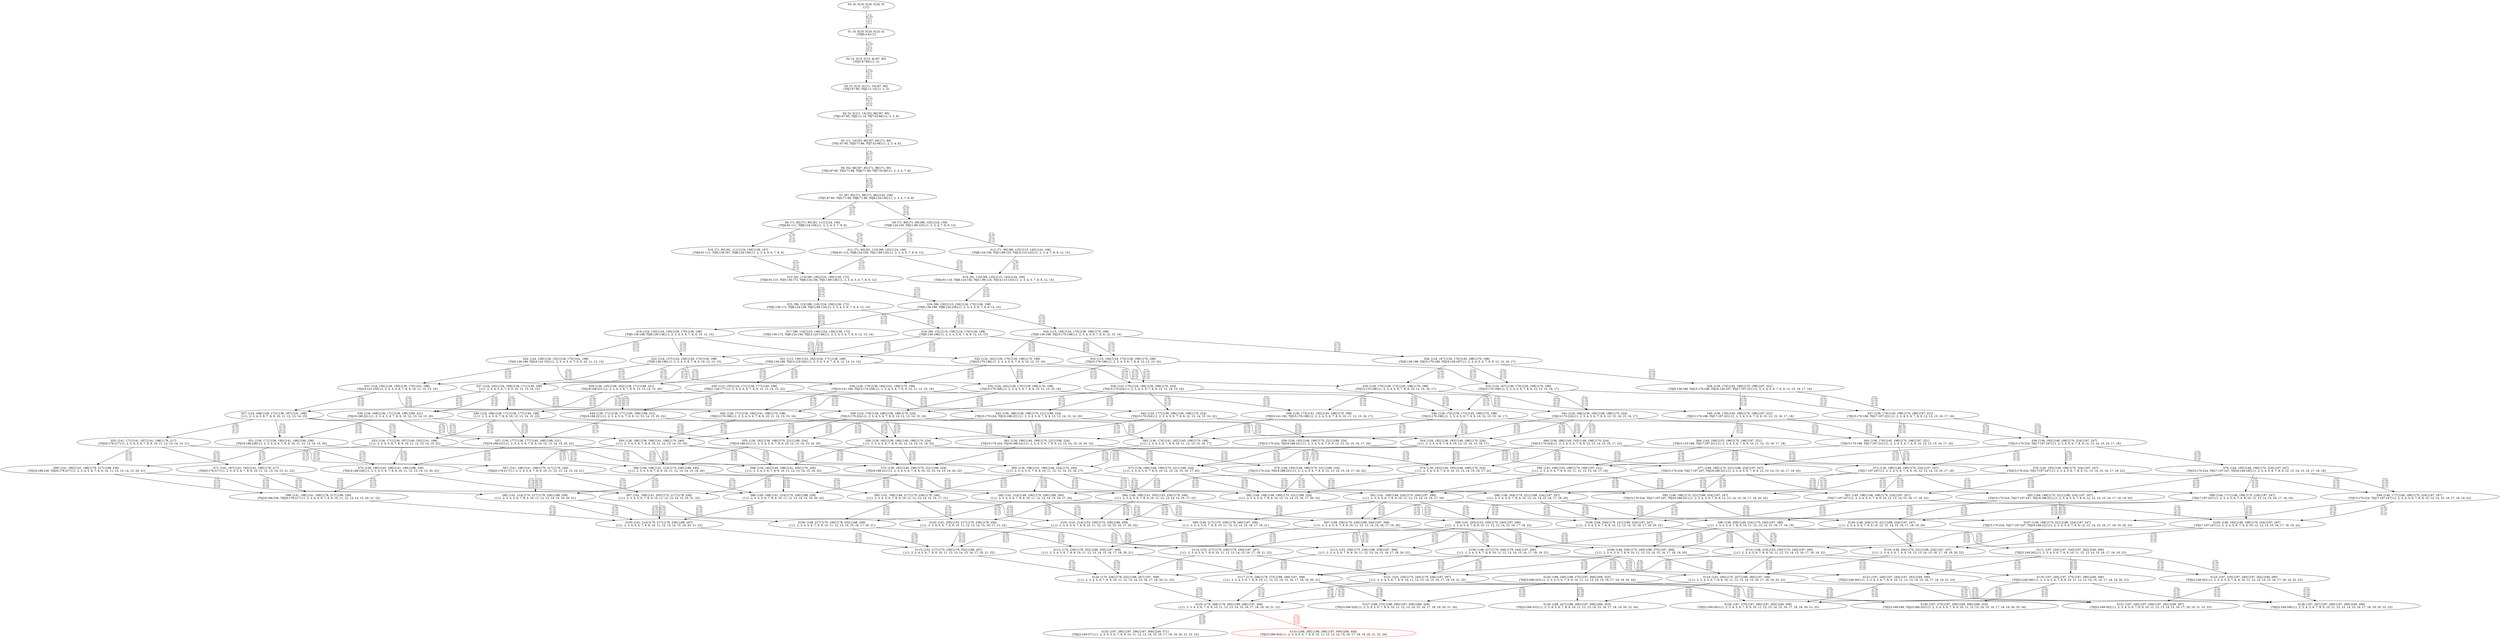 digraph {
	S0[label="S0: [0, 0] [0, 0] [0, 0] [0, 0] \n{}{}"];
	S1[label="S1: [0, 0] [0, 0] [0, 0] [3, 4] \n{T0J0:3-4}{1}"];
	S2[label="S2: [3, 3] [3, 3] [3, 4] [67, 85] \n{T0J1:67-85}{1, 2}"];
	S3[label="S3: [3, 3] [3, 4] [11, 14] [67, 85] \n{T0J1:67-85, T0J2:11-14}{1, 2, 3}"];
	S4[label="S4: [3, 4] [11, 14] [52, 66] [67, 85] \n{T0J1:67-85, T0J2:11-14, T0J7:52-66}{1, 2, 3, 8}"];
	S5[label="S5: [11, 14] [52, 66] [67, 85] [71, 89] \n{T0J1:67-85, T0J3:71-89, T0J7:52-66}{1, 2, 3, 4, 8}"];
	S6[label="S6: [52, 66] [67, 85] [71, 89] [71, 90] \n{T0J1:67-85, T0J3:71-89, T0J6:71-90, T0J7:52-66}{1, 2, 3, 4, 7, 8}"];
	S7[label="S7: [67, 85] [71, 89] [71, 90] [124, 156] \n{T0J1:67-85, T0J3:71-89, T0J6:71-90, T0J8:124-156}{1, 2, 3, 4, 7, 8, 9}"];
	S8[label="S8: [71, 85] [71, 90] [91, 111] [124, 156] \n{T0J4:91-111, T0J8:124-156}{1, 2, 3, 4, 5, 7, 8, 9}"];
	S9[label="S9: [71, 89] [71, 90] [99, 125] [124, 156] \n{T0J8:124-156, T0J11:99-125}{1, 2, 3, 4, 7, 8, 9, 12}"];
	S10[label="S10: [71, 90] [91, 111] [124, 156] [136, 167] \n{T0J4:91-111, T0J5:136-167, T0J8:124-156}{1, 2, 3, 4, 5, 6, 7, 8, 9}"];
	S11[label="S11: [71, 90] [91, 115] [99, 125] [124, 156] \n{T0J4:91-115, T0J8:124-156, T0J11:99-125}{1, 2, 3, 4, 5, 7, 8, 9, 12}"];
	S12[label="S12: [71, 90] [99, 125] [115, 143] [124, 156] \n{T0J8:124-156, T0J11:99-125, T0J14:115-143}{1, 2, 3, 4, 7, 8, 9, 12, 15}"];
	S13[label="S13: [91, 115] [99, 130] [124, 156] [136, 172] \n{T0J4:91-115, T0J5:136-172, T0J8:124-156, T0J11:99-130}{1, 2, 3, 4, 5, 6, 7, 8, 9, 12}"];
	S14[label="S14: [91, 116] [99, 125] [115, 143] [124, 156] \n{T0J4:91-116, T0J8:124-156, T0J11:99-125, T0J14:115-143}{1, 2, 3, 4, 5, 7, 8, 9, 12, 15}"];
	S15[label="S15: [99, 115] [99, 116] [124, 156] [136, 172] \n{T0J5:136-172, T0J8:124-156, T0J12:99-116}{1, 2, 3, 4, 5, 6, 7, 8, 9, 12, 13}"];
	S16[label="S16: [99, 130] [115, 156] [124, 170] [136, 198] \n{T0J5:136-198, T0J8:124-156}{1, 2, 3, 4, 5, 6, 7, 8, 9, 12, 15}"];
	S17[label="S17: [99, 116] [123, 146] [124, 156] [136, 172] \n{T0J5:136-172, T0J8:124-156, T0J13:123-146}{1, 2, 3, 4, 5, 6, 7, 8, 9, 12, 13, 14}"];
	S18[label="S18: [99, 131] [115, 156] [124, 170] [136, 198] \n{T0J5:136-198}{1, 2, 3, 4, 5, 6, 7, 8, 9, 12, 13, 15}"];
	S19[label="S19: [124, 130] [124, 136] [128, 170] [136, 198] \n{T0J5:136-198, T0J9:128-136}{1, 2, 3, 4, 5, 6, 7, 8, 9, 10, 12, 15}"];
	S20[label="S20: [115, 156] [124, 170] [136, 198] [170, 198] \n{T0J5:136-198, T0J15:170-198}{1, 2, 3, 4, 5, 6, 7, 8, 9, 12, 15, 16}"];
	S21[label="S21: [115, 156] [123, 162] [124, 171] [136, 198] \n{T0J5:136-198, T0J13:123-162}{1, 2, 3, 4, 5, 6, 7, 8, 9, 12, 13, 14, 15}"];
	S22[label="S22: [124, 137] [124, 156] [128, 170] [136, 198] \n{T0J5:136-198}{1, 2, 3, 4, 5, 6, 7, 8, 9, 10, 12, 13, 15}"];
	S23[label="S23: [115, 156] [124, 170] [136, 198] [170, 198] \n{T0J15:170-198}{1, 2, 3, 4, 5, 6, 7, 8, 9, 12, 13, 15, 16}"];
	S24[label="S24: [124, 136] [128, 152] [136, 170] [141, 198] \n{T0J5:136-198, T0J10:141-152}{1, 2, 3, 4, 5, 6, 7, 8, 9, 10, 11, 12, 15}"];
	S25[label="S25: [124, 162] [128, 170] [136, 198] [170, 198] \n{T0J15:170-198}{1, 2, 3, 4, 5, 6, 7, 8, 9, 10, 12, 15, 16}"];
	S26[label="S26: [124, 167] [136, 170] [145, 198] [170, 198] \n{T0J5:136-198, T0J15:170-198, T0J16:145-167}{1, 2, 3, 4, 5, 6, 7, 8, 9, 12, 15, 16, 17}"];
	S27[label="S27: [124, 162] [124, 168] [128, 171] [136, 198] \n{}{1, 2, 3, 4, 5, 6, 7, 8, 9, 10, 12, 13, 14, 15}"];
	S28[label="S28: [123, 170] [124, 186] [136, 198] [170, 224] \n{T0J15:170-224}{1, 2, 3, 4, 5, 6, 7, 8, 9, 12, 13, 14, 15, 16}"];
	S29[label="S29: [136, 155] [136, 162] [136, 171] [188, 221] \n{T0J19:188-221}{1, 2, 3, 4, 5, 6, 7, 8, 9, 12, 13, 14, 15, 20}"];
	S30[label="S30: [123, 155] [124, 171] [136, 177] [140, 198] \n{T0J21:140-177}{1, 2, 3, 4, 5, 6, 7, 8, 9, 12, 13, 14, 15, 22}"];
	S31[label="S31: [124, 156] [128, 159] [136, 170] [141, 198] \n{T0J10:141-159}{1, 2, 3, 4, 5, 6, 7, 8, 9, 10, 11, 12, 13, 15}"];
	S32[label="S32: [124, 162] [128, 170] [136, 198] [170, 198] \n{T0J15:170-198}{1, 2, 3, 4, 5, 6, 7, 8, 9, 10, 12, 13, 15, 16}"];
	S33[label="S33: [124, 167] [136, 170] [145, 198] [170, 198] \n{T0J15:170-198}{1, 2, 3, 4, 5, 6, 7, 8, 9, 12, 13, 15, 16, 17}"];
	S34[label="S34: [128, 170] [136, 184] [141, 198] [170, 198] \n{T0J10:141-184, T0J15:170-198}{1, 2, 3, 4, 5, 6, 7, 8, 9, 10, 11, 12, 15, 16}"];
	S35[label="S35: [128, 170] [136, 173] [145, 198] [170, 198] \n{T0J15:170-198}{1, 2, 3, 4, 5, 6, 7, 8, 9, 10, 12, 15, 16, 17}"];
	S36[label="S36: [136, 170] [145, 198] [170, 198] [197, 221] \n{T0J5:136-198, T0J15:170-198, T0J16:145-167, T0J17:197-221}{1, 2, 3, 4, 5, 6, 7, 8, 9, 12, 15, 16, 17, 18}"];
	S37[label="S37: [124, 168] [128, 171] [136, 187] [141, 198] \n{}{1, 2, 3, 4, 5, 6, 7, 8, 9, 10, 11, 12, 13, 14, 15}"];
	S38[label="S38: [124, 176] [128, 186] [136, 198] [170, 224] \n{T0J15:170-224}{1, 2, 3, 4, 5, 6, 7, 8, 9, 10, 12, 13, 14, 15, 16}"];
	S39[label="S39: [136, 168] [136, 171] [136, 198] [188, 221] \n{T0J19:188-221}{1, 2, 3, 4, 5, 6, 7, 8, 9, 10, 12, 13, 14, 15, 20}"];
	S40[label="S40: [124, 168] [128, 171] [136, 177] [140, 198] \n{}{1, 2, 3, 4, 5, 6, 7, 8, 9, 10, 12, 13, 14, 15, 22}"];
	S41[label="S41: [124, 186] [136, 193] [148, 198] [170, 224] \n{T0J15:170-224}{1, 2, 3, 4, 5, 6, 7, 8, 9, 12, 13, 14, 15, 16, 17}"];
	S42[label="S42: [136, 186] [136, 198] [170, 221] [188, 224] \n{T0J15:170-224, T0J19:188-221}{1, 2, 3, 4, 5, 6, 7, 8, 9, 12, 13, 14, 15, 16, 20}"];
	S43[label="S43: [124, 177] [136, 186] [140, 198] [170, 224] \n{T0J15:170-224}{1, 2, 3, 4, 5, 6, 7, 8, 9, 12, 13, 14, 15, 16, 22}"];
	S44[label="S44: [136, 171] [136, 177] [140, 198] [188, 221] \n{T0J19:188-221}{1, 2, 3, 4, 5, 6, 7, 8, 9, 12, 13, 14, 15, 20, 22}"];
	S45[label="S45: [128, 171] [136, 184] [141, 198] [170, 198] \n{T0J15:170-198}{1, 2, 3, 4, 5, 6, 7, 8, 9, 10, 11, 12, 13, 15, 16}"];
	S46[label="S46: [128, 170] [136, 173] [145, 198] [170, 198] \n{T0J15:170-198}{1, 2, 3, 4, 5, 6, 7, 8, 9, 10, 12, 13, 15, 16, 17}"];
	S47[label="S47: [136, 170] [145, 198] [170, 198] [197, 221] \n{T0J15:170-198, T0J17:197-221}{1, 2, 3, 4, 5, 6, 7, 8, 9, 12, 13, 15, 16, 17, 18}"];
	S48[label="S48: [136, 173] [141, 192] [145, 198] [170, 198] \n{T0J10:141-192, T0J15:170-198}{1, 2, 3, 4, 5, 6, 7, 8, 9, 10, 11, 12, 15, 16, 17}"];
	S49[label="S49: [136, 176] [145, 198] [170, 198] [197, 221] \n{T0J15:170-198, T0J17:197-221}{1, 2, 3, 4, 5, 6, 7, 8, 9, 10, 12, 15, 16, 17, 18}"];
	S50[label="S50: [128, 186] [136, 198] [141, 198] [170, 240] \n{}{1, 2, 3, 4, 5, 6, 7, 8, 9, 10, 11, 12, 13, 14, 15, 16}"];
	S51[label="S51: [136, 171] [136, 190] [141, 198] [188, 236] \n{T0J19:188-236}{1, 2, 3, 4, 5, 6, 7, 8, 9, 10, 11, 12, 13, 14, 15, 20}"];
	S52[label="S52: [141, 171] [141, 187] [141, 198] [178, 217] \n{T0J20:178-217}{1, 2, 3, 4, 5, 6, 7, 8, 9, 10, 11, 12, 13, 14, 15, 21}"];
	S53[label="S53: [128, 171] [136, 187] [140, 192] [141, 198] \n{}{1, 2, 3, 4, 5, 6, 7, 8, 9, 10, 11, 12, 13, 14, 15, 22}"];
	S54[label="S54: [128, 192] [136, 193] [148, 198] [170, 224] \n{}{1, 2, 3, 4, 5, 6, 7, 8, 9, 10, 12, 13, 14, 15, 16, 17}"];
	S55[label="S55: [136, 192] [136, 198] [170, 221] [188, 224] \n{T0J19:188-221}{1, 2, 3, 4, 5, 6, 7, 8, 9, 10, 12, 13, 14, 15, 16, 20}"];
	S56[label="S56: [128, 183] [136, 186] [140, 198] [170, 224] \n{}{1, 2, 3, 4, 5, 6, 7, 8, 9, 10, 12, 13, 14, 15, 16, 22}"];
	S57[label="S57: [136, 177] [136, 177] [140, 198] [188, 221] \n{T0J19:188-221}{1, 2, 3, 4, 5, 6, 7, 8, 9, 10, 12, 13, 14, 15, 20, 22}"];
	S58[label="S58: [136, 193] [148, 198] [170, 224] [197, 247] \n{T0J15:170-224, T0J17:197-247}{1, 2, 3, 4, 5, 6, 7, 8, 9, 12, 13, 14, 15, 16, 17, 18}"];
	S59[label="S59: [136, 193] [148, 198] [170, 221] [188, 224] \n{T0J15:170-224, T0J19:188-221}{1, 2, 3, 4, 5, 6, 7, 8, 9, 12, 13, 14, 15, 16, 17, 20}"];
	S60[label="S60: [136, 186] [140, 193] [148, 198] [170, 224] \n{T0J15:170-224}{1, 2, 3, 4, 5, 6, 7, 8, 9, 12, 13, 14, 15, 16, 17, 22}"];
	S61[label="S61: [136, 186] [140, 198] [170, 221] [188, 224] \n{T0J15:170-224, T0J19:188-221}{1, 2, 3, 4, 5, 6, 7, 8, 9, 12, 13, 14, 15, 16, 20, 22}"];
	S62[label="S62: [136, 174] [141, 192] [145, 198] [170, 198] \n{}{1, 2, 3, 4, 5, 6, 7, 8, 9, 10, 11, 12, 13, 15, 16, 17}"];
	S63[label="S63: [136, 176] [145, 198] [170, 198] [197, 221] \n{T0J15:170-198, T0J17:197-221}{1, 2, 3, 4, 5, 6, 7, 8, 9, 10, 12, 13, 15, 16, 17, 18}"];
	S64[label="S64: [145, 198] [153, 198] [170, 198] [197, 221] \n{T0J10:153-198, T0J17:197-221}{1, 2, 3, 4, 5, 6, 7, 8, 9, 10, 11, 12, 15, 16, 17, 18}"];
	S65[label="S65: [136, 198] [141, 198] [148, 224] [170, 240] \n{}{1, 2, 3, 4, 5, 6, 7, 8, 9, 10, 11, 12, 13, 14, 15, 16, 17}"];
	S66[label="S66: [136, 198] [141, 214] [170, 236] [188, 240] \n{}{1, 2, 3, 4, 5, 6, 7, 8, 9, 10, 11, 12, 13, 14, 15, 16, 20}"];
	S67[label="S67: [141, 198] [141, 198] [170, 217] [178, 240] \n{T0J20:178-217}{1, 2, 3, 4, 5, 6, 7, 8, 9, 10, 11, 12, 13, 14, 15, 16, 21}"];
	S68[label="S68: [136, 192] [140, 198] [141, 205] [170, 240] \n{}{1, 2, 3, 4, 5, 6, 7, 8, 9, 10, 11, 12, 13, 14, 15, 16, 22}"];
	S69[label="S69: [141, 190] [141, 198] [178, 217] [188, 236] \n{T0J19:188-236, T0J20:178-217}{1, 2, 3, 4, 5, 6, 7, 8, 9, 10, 11, 12, 13, 14, 15, 20, 21}"];
	S70[label="S70: [136, 190] [140, 198] [141, 199] [188, 236] \n{T0J19:188-236}{1, 2, 3, 4, 5, 6, 7, 8, 9, 10, 11, 12, 13, 14, 15, 20, 22}"];
	S71[label="S71: [141, 187] [141, 192] [141, 198] [178, 217] \n{T0J20:178-217}{1, 2, 3, 4, 5, 6, 7, 8, 9, 10, 11, 12, 13, 14, 15, 21, 22}"];
	S72[label="S72: [136, 198] [148, 199] [170, 224] [197, 247] \n{T0J17:197-247}{1, 2, 3, 4, 5, 6, 7, 8, 9, 10, 12, 13, 14, 15, 16, 17, 18}"];
	S73[label="S73: [136, 198] [148, 199] [170, 221] [188, 224] \n{}{1, 2, 3, 4, 5, 6, 7, 8, 9, 10, 12, 13, 14, 15, 16, 17, 20}"];
	S74[label="S74: [136, 192] [140, 193] [148, 198] [170, 224] \n{}{1, 2, 3, 4, 5, 6, 7, 8, 9, 10, 12, 13, 14, 15, 16, 17, 22}"];
	S75[label="S75: [136, 192] [140, 198] [170, 221] [188, 224] \n{T0J19:188-221}{1, 2, 3, 4, 5, 6, 7, 8, 9, 10, 12, 13, 14, 15, 16, 20, 22}"];
	S76[label="S76: [144, 165] [148, 198] [170, 224] [197, 247] \n{T0J15:170-224, T0J17:197-247, T0J18:144-165}{1, 2, 3, 4, 5, 6, 7, 8, 9, 12, 13, 14, 15, 16, 17, 18, 19}"];
	S77[label="S77: [148, 198] [170, 221] [188, 224] [197, 247] \n{T0J15:170-224, T0J17:197-247, T0J19:188-221}{1, 2, 3, 4, 5, 6, 7, 8, 9, 12, 13, 14, 15, 16, 17, 18, 20}"];
	S78[label="S78: [140, 193] [148, 198] [170, 224] [197, 247] \n{T0J15:170-224, T0J17:197-247}{1, 2, 3, 4, 5, 6, 7, 8, 9, 12, 13, 14, 15, 16, 17, 18, 22}"];
	S79[label="S79: [140, 193] [148, 198] [170, 221] [188, 224] \n{T0J15:170-224, T0J19:188-221}{1, 2, 3, 4, 5, 6, 7, 8, 9, 12, 13, 14, 15, 16, 17, 20, 22}"];
	S80[label="S80: [145, 198] [153, 198] [170, 199] [197, 221] \n{}{1, 2, 3, 4, 5, 6, 7, 8, 9, 10, 11, 12, 13, 15, 16, 17, 18}"];
	S81[label="S81: [141, 199] [148, 224] [170, 240] [197, 290] \n{}{1, 2, 3, 4, 5, 6, 7, 8, 9, 10, 11, 12, 13, 14, 15, 16, 17, 18}"];
	S82[label="S82: [141, 214] [148, 236] [170, 236] [188, 240] \n{}{1, 2, 3, 4, 5, 6, 7, 8, 9, 10, 11, 12, 13, 14, 15, 16, 17, 20}"];
	S83[label="S83: [141, 198] [148, 217] [170, 236] [178, 240] \n{}{1, 2, 3, 4, 5, 6, 7, 8, 9, 10, 11, 12, 13, 14, 15, 16, 17, 21}"];
	S84[label="S84: [140, 198] [141, 205] [153, 230] [170, 240] \n{}{1, 2, 3, 4, 5, 6, 7, 8, 9, 10, 11, 12, 13, 14, 15, 16, 17, 22}"];
	S85[label="S85: [141, 214] [170, 217] [178, 236] [188, 259] \n{}{1, 2, 3, 4, 5, 6, 7, 8, 9, 10, 11, 12, 13, 14, 15, 16, 20, 21}"];
	S86[label="S86: [140, 198] [141, 214] [170, 236] [188, 259] \n{}{1, 2, 3, 4, 5, 6, 7, 8, 9, 10, 11, 12, 13, 14, 15, 16, 20, 22}"];
	S87[label="S87: [141, 198] [141, 205] [170, 217] [178, 256] \n{}{1, 2, 3, 4, 5, 6, 7, 8, 9, 10, 11, 12, 13, 14, 15, 16, 21, 22}"];
	S88[label="S88: [141, 198] [141, 199] [178, 217] [188, 236] \n{T0J19:188-236, T0J20:178-217}{1, 2, 3, 4, 5, 6, 7, 8, 9, 10, 11, 12, 13, 14, 15, 20, 21, 22}"];
	S89[label="S89: [144, 171] [148, 199] [170, 224] [197, 247] \n{T0J17:197-247}{1, 2, 3, 4, 5, 6, 7, 8, 9, 10, 12, 13, 14, 15, 16, 17, 18, 19}"];
	S90[label="S90: [148, 204] [170, 221] [188, 224] [197, 247] \n{}{1, 2, 3, 4, 5, 6, 7, 8, 9, 10, 12, 13, 14, 15, 16, 17, 18, 20}"];
	S91[label="S91: [140, 198] [148, 199] [170, 224] [197, 247] \n{T0J17:197-247}{1, 2, 3, 4, 5, 6, 7, 8, 9, 10, 12, 13, 14, 15, 16, 17, 18, 22}"];
	S92[label="S92: [140, 198] [148, 199] [170, 221] [188, 224] \n{}{1, 2, 3, 4, 5, 6, 7, 8, 9, 10, 12, 13, 14, 15, 16, 17, 20, 22}"];
	S93[label="S93: [148, 198] [170, 221] [188, 224] [197, 247] \n{T0J15:170-224, T0J17:197-247, T0J19:188-221}{1, 2, 3, 4, 5, 6, 7, 8, 9, 12, 13, 14, 15, 16, 17, 18, 19, 20}"];
	S94[label="S94: [148, 177] [148, 198] [170, 224] [197, 247] \n{T0J15:170-224, T0J17:197-247}{1, 2, 3, 4, 5, 6, 7, 8, 9, 12, 13, 14, 15, 16, 17, 18, 19, 22}"];
	S95[label="S95: [148, 198] [170, 221] [188, 224] [197, 247] \n{T0J15:170-224, T0J17:197-247, T0J19:188-221}{1, 2, 3, 4, 5, 6, 7, 8, 9, 12, 13, 14, 15, 16, 17, 18, 20, 22}"];
	S96[label="S96: [148, 209] [149, 224] [170, 240] [197, 290] \n{}{1, 2, 3, 4, 5, 6, 7, 8, 9, 10, 11, 12, 13, 14, 15, 16, 17, 18, 19}"];
	S97[label="S97: [148, 236] [170, 236] [188, 240] [197, 306] \n{}{1, 2, 3, 4, 5, 6, 7, 8, 9, 10, 11, 12, 13, 14, 15, 16, 17, 18, 20}"];
	S98[label="S98: [148, 217] [170, 236] [178, 240] [197, 290] \n{}{1, 2, 3, 4, 5, 6, 7, 8, 9, 10, 11, 12, 13, 14, 15, 16, 17, 18, 21}"];
	S99[label="S99: [141, 205] [153, 230] [170, 240] [197, 290] \n{}{1, 2, 3, 4, 5, 6, 7, 8, 9, 10, 11, 12, 13, 14, 15, 16, 17, 18, 22}"];
	S100[label="S100: [148, 217] [170, 236] [178, 252] [188, 259] \n{}{1, 2, 3, 4, 5, 6, 7, 8, 9, 10, 11, 12, 13, 14, 15, 16, 17, 20, 21}"];
	S101[label="S101: [141, 214] [153, 236] [170, 236] [188, 259] \n{}{1, 2, 3, 4, 5, 6, 7, 8, 9, 10, 11, 12, 13, 14, 15, 16, 17, 20, 22}"];
	S102[label="S102: [141, 205] [153, 217] [170, 236] [178, 256] \n{}{1, 2, 3, 4, 5, 6, 7, 8, 9, 10, 11, 12, 13, 14, 15, 16, 17, 21, 22}"];
	S103[label="S103: [141, 214] [170, 217] [178, 236] [188, 267] \n{}{1, 2, 3, 4, 5, 6, 7, 8, 9, 10, 11, 12, 13, 14, 15, 16, 20, 21, 22}"];
	S104[label="S104: [148, 204] [170, 221] [188, 224] [197, 247] \n{}{1, 2, 3, 4, 5, 6, 7, 8, 9, 10, 12, 13, 14, 15, 16, 17, 18, 19, 20}"];
	S105[label="S105: [148, 183] [148, 199] [170, 224] [197, 247] \n{T0J17:197-247}{1, 2, 3, 4, 5, 6, 7, 8, 9, 10, 12, 13, 14, 15, 16, 17, 18, 19, 22}"];
	S106[label="S106: [148, 204] [170, 221] [188, 224] [197, 247] \n{}{1, 2, 3, 4, 5, 6, 7, 8, 9, 10, 12, 13, 14, 15, 16, 17, 18, 20, 22}"];
	S107[label="S107: [148, 198] [170, 221] [188, 224] [197, 247] \n{T0J15:170-224, T0J17:197-247, T0J19:188-221}{1, 2, 3, 4, 5, 6, 7, 8, 9, 12, 13, 14, 15, 16, 17, 18, 19, 20, 22}"];
	S108[label="S108: [149, 236] [170, 240] [188, 275] [197, 306] \n{}{1, 2, 3, 4, 5, 6, 7, 8, 9, 10, 11, 12, 13, 14, 15, 16, 17, 18, 19, 20}"];
	S109[label="S109: [149, 227] [170, 240] [178, 244] [197, 290] \n{}{1, 2, 3, 4, 5, 6, 7, 8, 9, 10, 11, 12, 13, 14, 15, 16, 17, 18, 19, 21}"];
	S110[label="S110: [148, 219] [153, 230] [170, 240] [197, 290] \n{}{1, 2, 3, 4, 5, 6, 7, 8, 9, 10, 11, 12, 13, 14, 15, 16, 17, 18, 19, 22}"];
	S111[label="S111: [197, 224] [197, 240] [197, 262] [249, 290] \n{T0J22:249-262}{1, 2, 3, 4, 5, 6, 7, 8, 9, 10, 11, 12, 13, 14, 15, 16, 17, 18, 19, 23}"];
	S112[label="S112: [170, 236] [178, 252] [188, 259] [197, 309] \n{}{1, 2, 3, 4, 5, 6, 7, 8, 9, 10, 11, 12, 13, 14, 15, 16, 17, 18, 20, 21}"];
	S113[label="S113: [153, 236] [170, 236] [188, 259] [197, 306] \n{}{1, 2, 3, 4, 5, 6, 7, 8, 9, 10, 11, 12, 13, 14, 15, 16, 17, 18, 20, 22}"];
	S114[label="S114: [153, 217] [170, 236] [178, 256] [197, 297] \n{}{1, 2, 3, 4, 5, 6, 7, 8, 9, 10, 11, 12, 13, 14, 15, 16, 17, 18, 21, 22}"];
	S115[label="S115: [153, 217] [170, 236] [178, 252] [188, 267] \n{}{1, 2, 3, 4, 5, 6, 7, 8, 9, 10, 11, 12, 13, 14, 15, 16, 17, 20, 21, 22}"];
	S116[label="S116: [148, 204] [170, 221] [188, 224] [197, 247] \n{}{1, 2, 3, 4, 5, 6, 7, 8, 9, 10, 12, 13, 14, 15, 16, 17, 18, 19, 20, 22}"];
	S117[label="S117: [170, 246] [178, 275] [188, 290] [197, 309] \n{}{1, 2, 3, 4, 5, 6, 7, 8, 9, 10, 11, 12, 13, 14, 15, 16, 17, 18, 19, 20, 21}"];
	S118[label="S118: [153, 240] [170, 247] [188, 285] [197, 306] \n{}{1, 2, 3, 4, 5, 6, 7, 8, 9, 10, 11, 12, 13, 14, 15, 16, 17, 18, 19, 20, 22}"];
	S119[label="S119: [197, 240] [197, 275] [197, 290] [249, 306] \n{T0J22:249-290}{1, 2, 3, 4, 5, 6, 7, 8, 9, 10, 11, 12, 13, 14, 15, 16, 17, 18, 19, 20, 23}"];
	S120[label="S120: [188, 240] [188, 275] [197, 306] [266, 323] \n{T0J23:266-323}{1, 2, 3, 4, 5, 6, 7, 8, 9, 10, 11, 12, 13, 14, 15, 16, 17, 18, 19, 20, 24}"];
	S121[label="S121: [153, 230] [170, 240] [178, 256] [197, 297] \n{}{1, 2, 3, 4, 5, 6, 7, 8, 9, 10, 11, 12, 13, 14, 15, 16, 17, 18, 19, 21, 22}"];
	S122[label="S122: [197, 240] [197, 244] [197, 262] [249, 290] \n{T0J22:249-262}{1, 2, 3, 4, 5, 6, 7, 8, 9, 10, 11, 12, 13, 14, 15, 16, 17, 18, 19, 21, 23}"];
	S123[label="S123: [197, 230] [197, 240] [197, 262] [249, 290] \n{T0J22:249-262}{1, 2, 3, 4, 5, 6, 7, 8, 9, 10, 11, 12, 13, 14, 15, 16, 17, 18, 19, 22, 23}"];
	S124[label="S124: [170, 236] [178, 252] [188, 267] [197, 309] \n{}{1, 2, 3, 4, 5, 6, 7, 8, 9, 10, 11, 12, 13, 14, 15, 16, 17, 18, 20, 21, 22}"];
	S125[label="S125: [170, 268] [178, 285] [188, 296] [197, 309] \n{}{1, 2, 3, 4, 5, 6, 7, 8, 9, 10, 11, 12, 13, 14, 15, 16, 17, 18, 19, 20, 21, 22}"];
	S126[label="S126: [197, 275] [197, 290] [197, 293] [249, 309] \n{T0J22:249-293}{1, 2, 3, 4, 5, 6, 7, 8, 9, 10, 11, 12, 13, 14, 15, 16, 17, 18, 19, 20, 21, 23}"];
	S127[label="S127: [188, 275] [188, 290] [197, 309] [266, 326] \n{T0J23:266-326}{1, 2, 3, 4, 5, 6, 7, 8, 9, 10, 11, 12, 13, 14, 15, 16, 17, 18, 19, 20, 21, 24}"];
	S128[label="S128: [197, 247] [197, 285] [197, 290] [249, 306] \n{T0J22:249-290}{1, 2, 3, 4, 5, 6, 7, 8, 9, 10, 11, 12, 13, 14, 15, 16, 17, 18, 19, 20, 22, 23}"];
	S129[label="S129: [188, 247] [188, 285] [197, 306] [266, 323] \n{T0J23:266-323}{1, 2, 3, 4, 5, 6, 7, 8, 9, 10, 11, 12, 13, 14, 15, 16, 17, 18, 19, 20, 22, 24}"];
	S130[label="S130: [197, 275] [197, 290] [249, 306] [266, 323] \n{T0J22:249-290, T0J23:266-323}{1, 2, 3, 4, 5, 6, 7, 8, 9, 10, 11, 12, 13, 14, 15, 16, 17, 18, 19, 20, 23, 24}"];
	S131[label="S131: [197, 240] [197, 256] [197, 262] [249, 297] \n{T0J22:249-262}{1, 2, 3, 4, 5, 6, 7, 8, 9, 10, 11, 12, 13, 14, 15, 16, 17, 18, 19, 21, 22, 23}"];
	S132[label="S132: [197, 285] [197, 296] [197, 309] [249, 371] \n{T0J22:249-371}{1, 2, 3, 4, 5, 6, 7, 8, 9, 10, 11, 12, 13, 14, 15, 16, 17, 18, 19, 20, 21, 22, 23}"];
	S133[label="S133: [188, 285] [188, 296] [197, 309] [266, 404] \n{T0J23:266-404}{1, 2, 3, 4, 5, 6, 7, 8, 9, 10, 11, 12, 13, 14, 15, 16, 17, 18, 19, 20, 21, 22, 24}"];
	S0 -> S1[label="T0 J0\nDL=400\nES=0\nLS=0\nEF=3\nLF=4",fontsize=8];
	S1 -> S2[label="T0 J1\nDL=400\nES=3\nLS=4\nEF=67\nLF=85",fontsize=8];
	S2 -> S3[label="T0 J2\nDL=400\nES=3\nLS=4\nEF=11\nLF=14",fontsize=8];
	S3 -> S4[label="T0 J7\nDL=400\nES=3\nLS=4\nEF=52\nLF=66",fontsize=8];
	S4 -> S5[label="T0 J3\nDL=400\nES=11\nLS=14\nEF=71\nLF=89",fontsize=8];
	S5 -> S6[label="T0 J6\nDL=400\nES=11\nLS=14\nEF=71\nLF=90",fontsize=8];
	S6 -> S7[label="T0 J8\nDL=400\nES=52\nLS=66\nEF=124\nLF=156",fontsize=8];
	S7 -> S8[label="T0 J4\nDL=400\nES=71\nLS=85\nEF=91\nLF=111",fontsize=8];
	S7 -> S9[label="T0 J11\nDL=400\nES=67\nLS=85\nEF=99\nLF=125",fontsize=8];
	S8 -> S10[label="T0 J5\nDL=400\nES=71\nLS=85\nEF=136\nLF=167",fontsize=8];
	S8 -> S11[label="T0 J11\nDL=400\nES=71\nLS=85\nEF=103\nLF=125",fontsize=8];
	S9 -> S11[label="T0 J4\nDL=400\nES=71\nLS=89\nEF=91\nLF=115",fontsize=8];
	S9 -> S12[label="T0 J14\nDL=400\nES=71\nLS=88\nEF=115\nLF=143",fontsize=8];
	S10 -> S13[label="T0 J11\nDL=400\nES=71\nLS=90\nEF=103\nLF=130",fontsize=8];
	S11 -> S13[label="T0 J5\nDL=400\nES=71\nLS=90\nEF=136\nLF=172",fontsize=8];
	S11 -> S14[label="T0 J14\nDL=400\nES=71\nLS=88\nEF=115\nLF=143",fontsize=8];
	S12 -> S14[label="T0 J4\nDL=400\nES=71\nLS=90\nEF=91\nLF=116",fontsize=8];
	S13 -> S15[label="T0 J12\nDL=400\nES=99\nLS=115\nEF=99\nLF=116",fontsize=8];
	S13 -> S16[label="T0 J14\nDL=400\nES=91\nLS=115\nEF=135\nLF=170",fontsize=8];
	S14 -> S16[label="T0 J5\nDL=400\nES=91\nLS=116\nEF=156\nLF=198",fontsize=8];
	S15 -> S17[label="T0 J13\nDL=400\nES=99\nLS=115\nEF=123\nLF=146",fontsize=8];
	S15 -> S18[label="T0 J14\nDL=400\nES=99\nLS=115\nEF=143\nLF=170",fontsize=8];
	S16 -> S19[label="T0 J9\nDL=400\nES=124\nLS=130\nEF=128\nLF=136",fontsize=8];
	S16 -> S18[label="T0 J12\nDL=400\nES=99\nLS=130\nEF=99\nLF=131",fontsize=8];
	S16 -> S20[label="T0 J15\nDL=400\nES=115\nLS=129\nEF=170\nLF=198",fontsize=8];
	S17 -> S21[label="T0 J14\nDL=400\nES=99\nLS=116\nEF=143\nLF=171",fontsize=8];
	S18 -> S22[label="T0 J9\nDL=400\nES=124\nLS=131\nEF=128\nLF=137",fontsize=8];
	S18 -> S21[label="T0 J13\nDL=400\nES=99\nLS=131\nEF=123\nLF=162",fontsize=8];
	S18 -> S23[label="T0 J15\nDL=400\nES=115\nLS=129\nEF=170\nLF=198",fontsize=8];
	S19 -> S24[label="T0 J10\nDL=400\nES=124\nLS=130\nEF=141\nLF=152",fontsize=8];
	S19 -> S22[label="T0 J12\nDL=400\nES=124\nLS=130\nEF=124\nLF=131",fontsize=8];
	S19 -> S25[label="T0 J15\nDL=400\nES=124\nLS=129\nEF=179\nLF=198",fontsize=8];
	S20 -> S25[label="T0 J9\nDL=400\nES=124\nLS=156\nEF=128\nLF=162",fontsize=8];
	S20 -> S23[label="T0 J12\nDL=400\nES=115\nLS=155\nEF=115\nLF=156",fontsize=8];
	S20 -> S26[label="T0 J16\nDL=400\nES=115\nLS=129\nEF=145\nLF=167",fontsize=8];
	S21 -> S27[label="T0 J9\nDL=400\nES=124\nLS=156\nEF=128\nLF=162",fontsize=8];
	S21 -> S28[label="T0 J15\nDL=400\nES=115\nLS=155\nEF=170\nLF=224",fontsize=8];
	S21 -> S29[label="T0 J19\nDL=400\nES=136\nLS=155\nEF=188\nLF=221",fontsize=8];
	S21 -> S30[label="T0 J21\nDL=400\nES=123\nLS=155\nEF=140\nLF=177",fontsize=8];
	S22 -> S31[label="T0 J10\nDL=400\nES=124\nLS=137\nEF=141\nLF=159",fontsize=8];
	S22 -> S27[label="T0 J13\nDL=400\nES=124\nLS=137\nEF=148\nLF=168",fontsize=8];
	S22 -> S32[label="T0 J15\nDL=400\nES=124\nLS=129\nEF=179\nLF=198",fontsize=8];
	S23 -> S32[label="T0 J9\nDL=400\nES=124\nLS=156\nEF=128\nLF=162",fontsize=8];
	S23 -> S28[label="T0 J13\nDL=400\nES=115\nLS=155\nEF=139\nLF=186",fontsize=8];
	S23 -> S33[label="T0 J16\nDL=400\nES=115\nLS=129\nEF=145\nLF=167",fontsize=8];
	S24 -> S31[label="T0 J12\nDL=400\nES=124\nLS=136\nEF=124\nLF=137",fontsize=8];
	S24 -> S34[label="T0 J15\nDL=400\nES=124\nLS=129\nEF=179\nLF=198",fontsize=8];
	S25 -> S34[label="T0 J10\nDL=400\nES=124\nLS=162\nEF=141\nLF=184",fontsize=8];
	S25 -> S32[label="T0 J12\nDL=400\nES=124\nLS=155\nEF=124\nLF=156",fontsize=8];
	S25 -> S35[label="T0 J16\nDL=400\nES=124\nLS=129\nEF=154\nLF=167",fontsize=8];
	S26 -> S35[label="T0 J9\nDL=400\nES=124\nLS=167\nEF=128\nLF=173",fontsize=8];
	S26 -> S33[label="T0 J12\nDL=400\nES=124\nLS=155\nEF=124\nLF=156",fontsize=8];
	S26 -> S36[label="T0 J17\nDL=400\nES=124\nLS=129\nEF=197\nLF=221",fontsize=8];
	S27 -> S37[label="T0 J10\nDL=400\nES=124\nLS=162\nEF=141\nLF=184",fontsize=8];
	S27 -> S38[label="T0 J15\nDL=400\nES=124\nLS=155\nEF=179\nLF=224",fontsize=8];
	S27 -> S39[label="T0 J19\nDL=400\nES=136\nLS=155\nEF=188\nLF=221",fontsize=8];
	S27 -> S40[label="T0 J21\nDL=400\nES=124\nLS=155\nEF=141\nLF=177",fontsize=8];
	S28 -> S38[label="T0 J9\nDL=400\nES=124\nLS=170\nEF=128\nLF=176",fontsize=8];
	S28 -> S41[label="T0 J16\nDL=400\nES=123\nLS=155\nEF=153\nLF=193",fontsize=8];
	S28 -> S42[label="T0 J19\nDL=400\nES=136\nLS=155\nEF=188\nLF=221",fontsize=8];
	S28 -> S43[label="T0 J21\nDL=400\nES=123\nLS=155\nEF=140\nLF=177",fontsize=8];
	S29 -> S39[label="T0 J9\nDL=400\nES=136\nLS=156\nEF=140\nLF=162",fontsize=8];
	S29 -> S42[label="T0 J15\nDL=400\nES=136\nLS=155\nEF=191\nLF=224",fontsize=8];
	S29 -> S44[label="T0 J21\nDL=400\nES=136\nLS=155\nEF=153\nLF=177",fontsize=8];
	S30 -> S40[label="T0 J9\nDL=400\nES=124\nLS=156\nEF=128\nLF=162",fontsize=8];
	S30 -> S43[label="T0 J15\nDL=400\nES=123\nLS=155\nEF=178\nLF=224",fontsize=8];
	S30 -> S44[label="T0 J19\nDL=400\nES=136\nLS=155\nEF=188\nLF=221",fontsize=8];
	S31 -> S37[label="T0 J13\nDL=400\nES=124\nLS=156\nEF=148\nLF=187",fontsize=8];
	S31 -> S45[label="T0 J15\nDL=400\nES=124\nLS=129\nEF=179\nLF=198",fontsize=8];
	S32 -> S45[label="T0 J10\nDL=400\nES=124\nLS=162\nEF=141\nLF=184",fontsize=8];
	S32 -> S38[label="T0 J13\nDL=400\nES=124\nLS=155\nEF=148\nLF=186",fontsize=8];
	S32 -> S46[label="T0 J16\nDL=400\nES=124\nLS=129\nEF=154\nLF=167",fontsize=8];
	S33 -> S46[label="T0 J9\nDL=400\nES=124\nLS=167\nEF=128\nLF=173",fontsize=8];
	S33 -> S41[label="T0 J13\nDL=400\nES=124\nLS=155\nEF=148\nLF=186",fontsize=8];
	S33 -> S47[label="T0 J17\nDL=400\nES=124\nLS=129\nEF=197\nLF=221",fontsize=8];
	S34 -> S45[label="T0 J12\nDL=400\nES=128\nLS=170\nEF=128\nLF=171",fontsize=8];
	S34 -> S48[label="T0 J16\nDL=400\nES=128\nLS=129\nEF=158\nLF=167",fontsize=8];
	S35 -> S48[label="T0 J10\nDL=400\nES=128\nLS=170\nEF=145\nLF=192",fontsize=8];
	S35 -> S46[label="T0 J12\nDL=400\nES=128\nLS=155\nEF=128\nLF=156",fontsize=8];
	S35 -> S49[label="T0 J17\nDL=400\nES=128\nLS=129\nEF=201\nLF=221",fontsize=8];
	S36 -> S49[label="T0 J9\nDL=400\nES=136\nLS=170\nEF=140\nLF=176",fontsize=8];
	S36 -> S47[label="T0 J12\nDL=400\nES=136\nLS=155\nEF=136\nLF=156",fontsize=8];
	S37 -> S50[label="T0 J15\nDL=400\nES=124\nLS=171\nEF=179\nLF=240",fontsize=8];
	S37 -> S51[label="T0 J19\nDL=400\nES=136\nLS=170\nEF=188\nLF=236",fontsize=8];
	S37 -> S52[label="T0 J20\nDL=400\nES=141\nLS=170\nEF=178\nLF=217",fontsize=8];
	S37 -> S53[label="T0 J21\nDL=400\nES=124\nLS=170\nEF=141\nLF=192",fontsize=8];
	S38 -> S50[label="T0 J10\nDL=400\nES=124\nLS=176\nEF=141\nLF=198",fontsize=8];
	S38 -> S54[label="T0 J16\nDL=400\nES=124\nLS=155\nEF=154\nLF=193",fontsize=8];
	S38 -> S55[label="T0 J19\nDL=400\nES=136\nLS=155\nEF=188\nLF=221",fontsize=8];
	S38 -> S56[label="T0 J21\nDL=400\nES=124\nLS=155\nEF=141\nLF=177",fontsize=8];
	S39 -> S51[label="T0 J10\nDL=400\nES=136\nLS=168\nEF=153\nLF=190",fontsize=8];
	S39 -> S55[label="T0 J15\nDL=400\nES=136\nLS=155\nEF=191\nLF=224",fontsize=8];
	S39 -> S57[label="T0 J21\nDL=400\nES=136\nLS=155\nEF=153\nLF=177",fontsize=8];
	S40 -> S53[label="T0 J10\nDL=400\nES=124\nLS=168\nEF=141\nLF=190",fontsize=8];
	S40 -> S56[label="T0 J15\nDL=400\nES=124\nLS=155\nEF=179\nLF=224",fontsize=8];
	S40 -> S57[label="T0 J19\nDL=400\nES=136\nLS=155\nEF=188\nLF=221",fontsize=8];
	S41 -> S54[label="T0 J9\nDL=400\nES=124\nLS=186\nEF=128\nLF=192",fontsize=8];
	S41 -> S58[label="T0 J17\nDL=400\nES=124\nLS=155\nEF=197\nLF=247",fontsize=8];
	S41 -> S59[label="T0 J19\nDL=400\nES=136\nLS=155\nEF=188\nLF=221",fontsize=8];
	S41 -> S60[label="T0 J21\nDL=400\nES=124\nLS=155\nEF=141\nLF=177",fontsize=8];
	S42 -> S55[label="T0 J9\nDL=400\nES=136\nLS=186\nEF=140\nLF=192",fontsize=8];
	S42 -> S59[label="T0 J16\nDL=400\nES=136\nLS=155\nEF=166\nLF=193",fontsize=8];
	S42 -> S61[label="T0 J21\nDL=400\nES=136\nLS=155\nEF=153\nLF=177",fontsize=8];
	S43 -> S56[label="T0 J9\nDL=400\nES=124\nLS=177\nEF=128\nLF=183",fontsize=8];
	S43 -> S60[label="T0 J16\nDL=400\nES=124\nLS=155\nEF=154\nLF=193",fontsize=8];
	S43 -> S61[label="T0 J19\nDL=400\nES=136\nLS=155\nEF=188\nLF=221",fontsize=8];
	S44 -> S57[label="T0 J9\nDL=400\nES=136\nLS=171\nEF=140\nLF=177",fontsize=8];
	S44 -> S61[label="T0 J15\nDL=400\nES=136\nLS=155\nEF=191\nLF=224",fontsize=8];
	S45 -> S50[label="T0 J13\nDL=400\nES=128\nLS=171\nEF=152\nLF=202",fontsize=8];
	S45 -> S62[label="T0 J16\nDL=400\nES=128\nLS=129\nEF=158\nLF=167",fontsize=8];
	S46 -> S62[label="T0 J10\nDL=400\nES=128\nLS=170\nEF=145\nLF=192",fontsize=8];
	S46 -> S54[label="T0 J13\nDL=400\nES=128\nLS=155\nEF=152\nLF=186",fontsize=8];
	S46 -> S63[label="T0 J17\nDL=400\nES=128\nLS=129\nEF=201\nLF=221",fontsize=8];
	S47 -> S63[label="T0 J9\nDL=400\nES=136\nLS=170\nEF=140\nLF=176",fontsize=8];
	S47 -> S58[label="T0 J13\nDL=400\nES=136\nLS=155\nEF=160\nLF=186",fontsize=8];
	S48 -> S62[label="T0 J12\nDL=400\nES=136\nLS=173\nEF=136\nLF=174",fontsize=8];
	S49 -> S64[label="T0 J10\nDL=400\nES=136\nLS=176\nEF=153\nLF=198",fontsize=8];
	S49 -> S63[label="T0 J12\nDL=400\nES=136\nLS=155\nEF=136\nLF=156",fontsize=8];
	S50 -> S65[label="T0 J16\nDL=400\nES=128\nLS=186\nEF=158\nLF=224",fontsize=8];
	S50 -> S66[label="T0 J19\nDL=400\nES=136\nLS=170\nEF=188\nLF=236",fontsize=8];
	S50 -> S67[label="T0 J20\nDL=400\nES=141\nLS=170\nEF=178\nLF=217",fontsize=8];
	S50 -> S68[label="T0 J21\nDL=400\nES=128\nLS=170\nEF=145\nLF=192",fontsize=8];
	S51 -> S66[label="T0 J15\nDL=400\nES=136\nLS=171\nEF=191\nLF=240",fontsize=8];
	S51 -> S69[label="T0 J20\nDL=400\nES=141\nLS=170\nEF=178\nLF=217",fontsize=8];
	S51 -> S70[label="T0 J21\nDL=400\nES=136\nLS=170\nEF=153\nLF=192",fontsize=8];
	S52 -> S67[label="T0 J15\nDL=400\nES=141\nLS=171\nEF=196\nLF=240",fontsize=8];
	S52 -> S69[label="T0 J19\nDL=400\nES=141\nLS=170\nEF=193\nLF=236",fontsize=8];
	S52 -> S71[label="T0 J21\nDL=400\nES=141\nLS=170\nEF=158\nLF=192",fontsize=8];
	S53 -> S68[label="T0 J15\nDL=400\nES=128\nLS=171\nEF=183\nLF=240",fontsize=8];
	S53 -> S70[label="T0 J19\nDL=400\nES=136\nLS=170\nEF=188\nLF=236",fontsize=8];
	S53 -> S71[label="T0 J20\nDL=400\nES=141\nLS=170\nEF=178\nLF=217",fontsize=8];
	S54 -> S65[label="T0 J10\nDL=400\nES=128\nLS=192\nEF=145\nLF=214",fontsize=8];
	S54 -> S72[label="T0 J17\nDL=400\nES=128\nLS=155\nEF=201\nLF=247",fontsize=8];
	S54 -> S73[label="T0 J19\nDL=400\nES=136\nLS=155\nEF=188\nLF=221",fontsize=8];
	S54 -> S74[label="T0 J21\nDL=400\nES=128\nLS=155\nEF=145\nLF=177",fontsize=8];
	S55 -> S66[label="T0 J10\nDL=400\nES=136\nLS=192\nEF=153\nLF=214",fontsize=8];
	S55 -> S73[label="T0 J16\nDL=400\nES=136\nLS=155\nEF=166\nLF=193",fontsize=8];
	S55 -> S75[label="T0 J21\nDL=400\nES=136\nLS=155\nEF=153\nLF=177",fontsize=8];
	S56 -> S68[label="T0 J10\nDL=400\nES=128\nLS=183\nEF=145\nLF=205",fontsize=8];
	S56 -> S74[label="T0 J16\nDL=400\nES=128\nLS=155\nEF=158\nLF=193",fontsize=8];
	S56 -> S75[label="T0 J19\nDL=400\nES=136\nLS=155\nEF=188\nLF=221",fontsize=8];
	S57 -> S70[label="T0 J10\nDL=400\nES=136\nLS=177\nEF=153\nLF=199",fontsize=8];
	S57 -> S75[label="T0 J15\nDL=400\nES=136\nLS=155\nEF=191\nLF=224",fontsize=8];
	S58 -> S72[label="T0 J9\nDL=400\nES=136\nLS=193\nEF=140\nLF=199",fontsize=8];
	S58 -> S76[label="T0 J18\nDL=400\nES=136\nLS=155\nEF=144\nLF=165",fontsize=8];
	S58 -> S77[label="T0 J19\nDL=400\nES=136\nLS=155\nEF=188\nLF=221",fontsize=8];
	S58 -> S78[label="T0 J21\nDL=400\nES=136\nLS=155\nEF=153\nLF=177",fontsize=8];
	S59 -> S73[label="T0 J9\nDL=400\nES=136\nLS=193\nEF=140\nLF=199",fontsize=8];
	S59 -> S77[label="T0 J17\nDL=400\nES=136\nLS=155\nEF=209\nLF=247",fontsize=8];
	S59 -> S79[label="T0 J21\nDL=400\nES=136\nLS=155\nEF=153\nLF=177",fontsize=8];
	S60 -> S74[label="T0 J9\nDL=400\nES=136\nLS=186\nEF=140\nLF=192",fontsize=8];
	S60 -> S78[label="T0 J17\nDL=400\nES=136\nLS=155\nEF=209\nLF=247",fontsize=8];
	S60 -> S79[label="T0 J19\nDL=400\nES=136\nLS=155\nEF=188\nLF=221",fontsize=8];
	S61 -> S75[label="T0 J9\nDL=400\nES=136\nLS=186\nEF=140\nLF=192",fontsize=8];
	S61 -> S79[label="T0 J16\nDL=400\nES=136\nLS=155\nEF=166\nLF=193",fontsize=8];
	S62 -> S65[label="T0 J13\nDL=400\nES=136\nLS=174\nEF=160\nLF=205",fontsize=8];
	S63 -> S80[label="T0 J10\nDL=400\nES=136\nLS=176\nEF=153\nLF=198",fontsize=8];
	S63 -> S72[label="T0 J13\nDL=400\nES=136\nLS=155\nEF=160\nLF=186",fontsize=8];
	S64 -> S80[label="T0 J12\nDL=400\nES=145\nLS=198\nEF=145\nLF=199",fontsize=8];
	S65 -> S81[label="T0 J17\nDL=400\nES=136\nLS=198\nEF=209\nLF=290",fontsize=8];
	S65 -> S82[label="T0 J19\nDL=400\nES=136\nLS=170\nEF=188\nLF=236",fontsize=8];
	S65 -> S83[label="T0 J20\nDL=400\nES=141\nLS=170\nEF=178\nLF=217",fontsize=8];
	S65 -> S84[label="T0 J21\nDL=400\nES=136\nLS=170\nEF=153\nLF=192",fontsize=8];
	S66 -> S82[label="T0 J16\nDL=400\nES=136\nLS=198\nEF=166\nLF=236",fontsize=8];
	S66 -> S85[label="T0 J20\nDL=400\nES=141\nLS=170\nEF=178\nLF=217",fontsize=8];
	S66 -> S86[label="T0 J21\nDL=400\nES=136\nLS=170\nEF=153\nLF=192",fontsize=8];
	S67 -> S83[label="T0 J16\nDL=400\nES=141\nLS=198\nEF=171\nLF=236",fontsize=8];
	S67 -> S85[label="T0 J19\nDL=400\nES=141\nLS=170\nEF=193\nLF=236",fontsize=8];
	S67 -> S87[label="T0 J21\nDL=400\nES=141\nLS=170\nEF=158\nLF=192",fontsize=8];
	S68 -> S84[label="T0 J16\nDL=400\nES=136\nLS=192\nEF=166\nLF=230",fontsize=8];
	S68 -> S86[label="T0 J19\nDL=400\nES=136\nLS=170\nEF=188\nLF=236",fontsize=8];
	S68 -> S87[label="T0 J20\nDL=400\nES=141\nLS=170\nEF=178\nLF=217",fontsize=8];
	S69 -> S85[label="T0 J15\nDL=400\nES=141\nLS=190\nEF=196\nLF=259",fontsize=8];
	S69 -> S88[label="T0 J21\nDL=400\nES=141\nLS=170\nEF=158\nLF=192",fontsize=8];
	S70 -> S86[label="T0 J15\nDL=400\nES=136\nLS=190\nEF=191\nLF=259",fontsize=8];
	S70 -> S88[label="T0 J20\nDL=400\nES=141\nLS=170\nEF=178\nLF=217",fontsize=8];
	S71 -> S87[label="T0 J15\nDL=400\nES=141\nLS=187\nEF=196\nLF=256",fontsize=8];
	S71 -> S88[label="T0 J19\nDL=400\nES=141\nLS=170\nEF=193\nLF=236",fontsize=8];
	S72 -> S81[label="T0 J10\nDL=400\nES=136\nLS=198\nEF=153\nLF=220",fontsize=8];
	S72 -> S89[label="T0 J18\nDL=400\nES=136\nLS=155\nEF=144\nLF=165",fontsize=8];
	S72 -> S90[label="T0 J19\nDL=400\nES=136\nLS=155\nEF=188\nLF=221",fontsize=8];
	S72 -> S91[label="T0 J21\nDL=400\nES=136\nLS=155\nEF=153\nLF=177",fontsize=8];
	S73 -> S82[label="T0 J10\nDL=400\nES=136\nLS=198\nEF=153\nLF=220",fontsize=8];
	S73 -> S90[label="T0 J17\nDL=400\nES=136\nLS=155\nEF=209\nLF=247",fontsize=8];
	S73 -> S92[label="T0 J21\nDL=400\nES=136\nLS=155\nEF=153\nLF=177",fontsize=8];
	S74 -> S84[label="T0 J10\nDL=400\nES=136\nLS=192\nEF=153\nLF=214",fontsize=8];
	S74 -> S91[label="T0 J17\nDL=400\nES=136\nLS=155\nEF=209\nLF=247",fontsize=8];
	S74 -> S92[label="T0 J19\nDL=400\nES=136\nLS=155\nEF=188\nLF=221",fontsize=8];
	S75 -> S86[label="T0 J10\nDL=400\nES=136\nLS=192\nEF=153\nLF=214",fontsize=8];
	S75 -> S92[label="T0 J16\nDL=400\nES=136\nLS=155\nEF=166\nLF=193",fontsize=8];
	S76 -> S89[label="T0 J9\nDL=400\nES=144\nLS=165\nEF=148\nLF=171",fontsize=8];
	S76 -> S93[label="T0 J19\nDL=400\nES=144\nLS=155\nEF=196\nLF=221",fontsize=8];
	S76 -> S94[label="T0 J21\nDL=400\nES=144\nLS=155\nEF=161\nLF=177",fontsize=8];
	S77 -> S90[label="T0 J9\nDL=400\nES=148\nLS=198\nEF=152\nLF=204",fontsize=8];
	S77 -> S93[label="T0 J18\nDL=400\nES=148\nLS=155\nEF=156\nLF=165",fontsize=8];
	S77 -> S95[label="T0 J21\nDL=400\nES=148\nLS=155\nEF=165\nLF=177",fontsize=8];
	S78 -> S91[label="T0 J9\nDL=400\nES=140\nLS=193\nEF=144\nLF=199",fontsize=8];
	S78 -> S94[label="T0 J18\nDL=400\nES=140\nLS=155\nEF=148\nLF=165",fontsize=8];
	S78 -> S95[label="T0 J19\nDL=400\nES=140\nLS=155\nEF=192\nLF=221",fontsize=8];
	S79 -> S92[label="T0 J9\nDL=400\nES=140\nLS=193\nEF=144\nLF=199",fontsize=8];
	S79 -> S95[label="T0 J17\nDL=400\nES=140\nLS=155\nEF=213\nLF=247",fontsize=8];
	S80 -> S81[label="T0 J13\nDL=400\nES=145\nLS=198\nEF=169\nLF=229",fontsize=8];
	S81 -> S96[label="T0 J18\nDL=400\nES=141\nLS=199\nEF=149\nLF=209",fontsize=8];
	S81 -> S97[label="T0 J19\nDL=400\nES=141\nLS=170\nEF=193\nLF=236",fontsize=8];
	S81 -> S98[label="T0 J20\nDL=400\nES=141\nLS=170\nEF=178\nLF=217",fontsize=8];
	S81 -> S99[label="T0 J21\nDL=400\nES=141\nLS=170\nEF=158\nLF=192",fontsize=8];
	S82 -> S97[label="T0 J17\nDL=400\nES=141\nLS=214\nEF=214\nLF=306",fontsize=8];
	S82 -> S100[label="T0 J20\nDL=400\nES=141\nLS=170\nEF=178\nLF=217",fontsize=8];
	S82 -> S101[label="T0 J21\nDL=400\nES=141\nLS=170\nEF=158\nLF=192",fontsize=8];
	S83 -> S98[label="T0 J17\nDL=400\nES=141\nLS=198\nEF=214\nLF=290",fontsize=8];
	S83 -> S100[label="T0 J19\nDL=400\nES=141\nLS=170\nEF=193\nLF=236",fontsize=8];
	S83 -> S102[label="T0 J21\nDL=400\nES=141\nLS=170\nEF=158\nLF=192",fontsize=8];
	S84 -> S99[label="T0 J17\nDL=400\nES=140\nLS=198\nEF=213\nLF=290",fontsize=8];
	S84 -> S101[label="T0 J19\nDL=400\nES=140\nLS=170\nEF=192\nLF=236",fontsize=8];
	S84 -> S102[label="T0 J20\nDL=400\nES=141\nLS=170\nEF=178\nLF=217",fontsize=8];
	S85 -> S100[label="T0 J16\nDL=400\nES=141\nLS=214\nEF=171\nLF=252",fontsize=8];
	S85 -> S103[label="T0 J21\nDL=400\nES=141\nLS=170\nEF=158\nLF=192",fontsize=8];
	S86 -> S101[label="T0 J16\nDL=400\nES=140\nLS=198\nEF=170\nLF=236",fontsize=8];
	S86 -> S103[label="T0 J20\nDL=400\nES=141\nLS=170\nEF=178\nLF=217",fontsize=8];
	S87 -> S102[label="T0 J16\nDL=400\nES=141\nLS=198\nEF=171\nLF=236",fontsize=8];
	S87 -> S103[label="T0 J19\nDL=400\nES=141\nLS=170\nEF=193\nLF=236",fontsize=8];
	S88 -> S103[label="T0 J15\nDL=400\nES=141\nLS=198\nEF=196\nLF=267",fontsize=8];
	S89 -> S96[label="T0 J10\nDL=400\nES=144\nLS=171\nEF=161\nLF=193",fontsize=8];
	S89 -> S104[label="T0 J19\nDL=400\nES=144\nLS=155\nEF=196\nLF=221",fontsize=8];
	S89 -> S105[label="T0 J21\nDL=400\nES=144\nLS=155\nEF=161\nLF=177",fontsize=8];
	S90 -> S97[label="T0 J10\nDL=400\nES=148\nLS=204\nEF=165\nLF=226",fontsize=8];
	S90 -> S104[label="T0 J18\nDL=400\nES=148\nLS=155\nEF=156\nLF=165",fontsize=8];
	S90 -> S106[label="T0 J21\nDL=400\nES=148\nLS=155\nEF=165\nLF=177",fontsize=8];
	S91 -> S99[label="T0 J10\nDL=400\nES=140\nLS=198\nEF=157\nLF=220",fontsize=8];
	S91 -> S105[label="T0 J18\nDL=400\nES=140\nLS=155\nEF=148\nLF=165",fontsize=8];
	S91 -> S106[label="T0 J19\nDL=400\nES=140\nLS=155\nEF=192\nLF=221",fontsize=8];
	S92 -> S101[label="T0 J10\nDL=400\nES=140\nLS=198\nEF=157\nLF=220",fontsize=8];
	S92 -> S106[label="T0 J17\nDL=400\nES=140\nLS=155\nEF=213\nLF=247",fontsize=8];
	S93 -> S104[label="T0 J9\nDL=400\nES=148\nLS=198\nEF=152\nLF=204",fontsize=8];
	S93 -> S107[label="T0 J21\nDL=400\nES=148\nLS=155\nEF=165\nLF=177",fontsize=8];
	S94 -> S105[label="T0 J9\nDL=400\nES=148\nLS=177\nEF=152\nLF=183",fontsize=8];
	S94 -> S107[label="T0 J19\nDL=400\nES=148\nLS=155\nEF=200\nLF=221",fontsize=8];
	S95 -> S106[label="T0 J9\nDL=400\nES=148\nLS=198\nEF=152\nLF=204",fontsize=8];
	S95 -> S107[label="T0 J18\nDL=400\nES=148\nLS=155\nEF=156\nLF=165",fontsize=8];
	S96 -> S108[label="T0 J19\nDL=400\nES=148\nLS=209\nEF=200\nLF=275",fontsize=8];
	S96 -> S109[label="T0 J20\nDL=400\nES=148\nLS=197\nEF=185\nLF=244",fontsize=8];
	S96 -> S110[label="T0 J21\nDL=400\nES=148\nLS=197\nEF=165\nLF=219",fontsize=8];
	S96 -> S111[label="T0 J22\nDL=400\nES=197\nLS=197\nEF=249\nLF=262",fontsize=8];
	S97 -> S108[label="T0 J18\nDL=400\nES=148\nLS=236\nEF=156\nLF=246",fontsize=8];
	S97 -> S112[label="T0 J20\nDL=400\nES=148\nLS=170\nEF=185\nLF=217",fontsize=8];
	S97 -> S113[label="T0 J21\nDL=400\nES=148\nLS=170\nEF=165\nLF=192",fontsize=8];
	S98 -> S109[label="T0 J18\nDL=400\nES=148\nLS=217\nEF=156\nLF=227",fontsize=8];
	S98 -> S112[label="T0 J19\nDL=400\nES=148\nLS=170\nEF=200\nLF=236",fontsize=8];
	S98 -> S114[label="T0 J21\nDL=400\nES=148\nLS=170\nEF=165\nLF=192",fontsize=8];
	S99 -> S110[label="T0 J18\nDL=400\nES=141\nLS=205\nEF=149\nLF=215",fontsize=8];
	S99 -> S113[label="T0 J19\nDL=400\nES=141\nLS=170\nEF=193\nLF=236",fontsize=8];
	S99 -> S114[label="T0 J20\nDL=400\nES=141\nLS=170\nEF=178\nLF=217",fontsize=8];
	S100 -> S112[label="T0 J17\nDL=400\nES=148\nLS=217\nEF=221\nLF=309",fontsize=8];
	S100 -> S115[label="T0 J21\nDL=400\nES=148\nLS=170\nEF=165\nLF=192",fontsize=8];
	S101 -> S113[label="T0 J17\nDL=400\nES=141\nLS=214\nEF=214\nLF=306",fontsize=8];
	S101 -> S115[label="T0 J20\nDL=400\nES=141\nLS=170\nEF=178\nLF=217",fontsize=8];
	S102 -> S114[label="T0 J17\nDL=400\nES=141\nLS=205\nEF=214\nLF=297",fontsize=8];
	S102 -> S115[label="T0 J19\nDL=400\nES=141\nLS=170\nEF=193\nLF=236",fontsize=8];
	S103 -> S115[label="T0 J16\nDL=400\nES=141\nLS=214\nEF=171\nLF=252",fontsize=8];
	S104 -> S108[label="T0 J10\nDL=400\nES=148\nLS=204\nEF=165\nLF=226",fontsize=8];
	S104 -> S116[label="T0 J21\nDL=400\nES=148\nLS=155\nEF=165\nLF=177",fontsize=8];
	S105 -> S110[label="T0 J10\nDL=400\nES=148\nLS=183\nEF=165\nLF=205",fontsize=8];
	S105 -> S116[label="T0 J19\nDL=400\nES=148\nLS=155\nEF=200\nLF=221",fontsize=8];
	S106 -> S113[label="T0 J10\nDL=400\nES=148\nLS=204\nEF=165\nLF=226",fontsize=8];
	S106 -> S116[label="T0 J18\nDL=400\nES=148\nLS=155\nEF=156\nLF=165",fontsize=8];
	S107 -> S116[label="T0 J9\nDL=400\nES=148\nLS=198\nEF=152\nLF=204",fontsize=8];
	S108 -> S117[label="T0 J20\nDL=400\nES=149\nLS=236\nEF=186\nLF=283",fontsize=8];
	S108 -> S118[label="T0 J21\nDL=400\nES=149\nLS=225\nEF=166\nLF=247",fontsize=8];
	S108 -> S119[label="T0 J22\nDL=400\nES=197\nLS=225\nEF=249\nLF=290",fontsize=8];
	S108 -> S120[label="T0 J23\nDL=400\nES=188\nLS=225\nEF=266\nLF=323",fontsize=8];
	S109 -> S117[label="T0 J19\nDL=400\nES=149\nLS=227\nEF=201\nLF=293",fontsize=8];
	S109 -> S121[label="T0 J21\nDL=400\nES=149\nLS=197\nEF=166\nLF=219",fontsize=8];
	S109 -> S122[label="T0 J22\nDL=400\nES=197\nLS=197\nEF=249\nLF=262",fontsize=8];
	S110 -> S118[label="T0 J19\nDL=400\nES=148\nLS=219\nEF=200\nLF=285",fontsize=8];
	S110 -> S121[label="T0 J20\nDL=400\nES=148\nLS=197\nEF=185\nLF=244",fontsize=8];
	S110 -> S123[label="T0 J22\nDL=400\nES=197\nLS=197\nEF=249\nLF=262",fontsize=8];
	S111 -> S119[label="T0 J19\nDL=400\nES=197\nLS=224\nEF=249\nLF=290",fontsize=8];
	S111 -> S122[label="T0 J20\nDL=400\nES=197\nLS=197\nEF=234\nLF=244",fontsize=8];
	S111 -> S123[label="T0 J21\nDL=400\nES=197\nLS=197\nEF=214\nLF=219",fontsize=8];
	S112 -> S117[label="T0 J18\nDL=400\nES=170\nLS=236\nEF=178\nLF=246",fontsize=8];
	S112 -> S124[label="T0 J21\nDL=400\nES=170\nLS=170\nEF=187\nLF=192",fontsize=8];
	S113 -> S118[label="T0 J18\nDL=400\nES=153\nLS=236\nEF=161\nLF=246",fontsize=8];
	S113 -> S124[label="T0 J20\nDL=400\nES=153\nLS=170\nEF=190\nLF=217",fontsize=8];
	S114 -> S121[label="T0 J18\nDL=400\nES=153\nLS=217\nEF=161\nLF=227",fontsize=8];
	S114 -> S124[label="T0 J19\nDL=400\nES=153\nLS=170\nEF=205\nLF=236",fontsize=8];
	S115 -> S124[label="T0 J17\nDL=400\nES=153\nLS=217\nEF=226\nLF=309",fontsize=8];
	S116 -> S118[label="T0 J10\nDL=400\nES=148\nLS=204\nEF=165\nLF=226",fontsize=8];
	S117 -> S125[label="T0 J21\nDL=400\nES=170\nLS=246\nEF=187\nLF=268",fontsize=8];
	S117 -> S126[label="T0 J22\nDL=400\nES=197\nLS=228\nEF=249\nLF=293",fontsize=8];
	S117 -> S127[label="T0 J23\nDL=400\nES=188\nLS=228\nEF=266\nLF=326",fontsize=8];
	S118 -> S125[label="T0 J20\nDL=400\nES=153\nLS=240\nEF=190\nLF=287",fontsize=8];
	S118 -> S128[label="T0 J22\nDL=400\nES=197\nLS=225\nEF=249\nLF=290",fontsize=8];
	S118 -> S129[label="T0 J23\nDL=400\nES=188\nLS=225\nEF=266\nLF=323",fontsize=8];
	S119 -> S126[label="T0 J20\nDL=400\nES=197\nLS=240\nEF=234\nLF=287",fontsize=8];
	S119 -> S128[label="T0 J21\nDL=400\nES=197\nLS=225\nEF=214\nLF=247",fontsize=8];
	S119 -> S130[label="T0 J23\nDL=400\nES=197\nLS=225\nEF=275\nLF=323",fontsize=8];
	S120 -> S127[label="T0 J20\nDL=400\nES=188\nLS=240\nEF=225\nLF=287",fontsize=8];
	S120 -> S129[label="T0 J21\nDL=400\nES=188\nLS=225\nEF=205\nLF=247",fontsize=8];
	S120 -> S130[label="T0 J22\nDL=400\nES=197\nLS=225\nEF=249\nLF=290",fontsize=8];
	S121 -> S125[label="T0 J19\nDL=400\nES=153\nLS=230\nEF=205\nLF=296",fontsize=8];
	S121 -> S131[label="T0 J22\nDL=400\nES=197\nLS=197\nEF=249\nLF=262",fontsize=8];
	S122 -> S126[label="T0 J19\nDL=400\nES=197\nLS=240\nEF=249\nLF=306",fontsize=8];
	S122 -> S131[label="T0 J21\nDL=400\nES=197\nLS=197\nEF=214\nLF=219",fontsize=8];
	S123 -> S128[label="T0 J19\nDL=400\nES=197\nLS=230\nEF=249\nLF=296",fontsize=8];
	S123 -> S131[label="T0 J20\nDL=400\nES=197\nLS=197\nEF=234\nLF=244",fontsize=8];
	S124 -> S125[label="T0 J18\nDL=400\nES=170\nLS=236\nEF=178\nLF=246",fontsize=8];
	S125 -> S132[label="T0 J22\nDL=400\nES=197\nLS=306\nEF=249\nLF=371",fontsize=8];
	S125 -> S133[label="T0 J23\nDL=400\nES=188\nLS=306\nEF=266\nLF=404",color=Red,fontcolor=Red,fontsize=8];
S133[color=Red];
}
